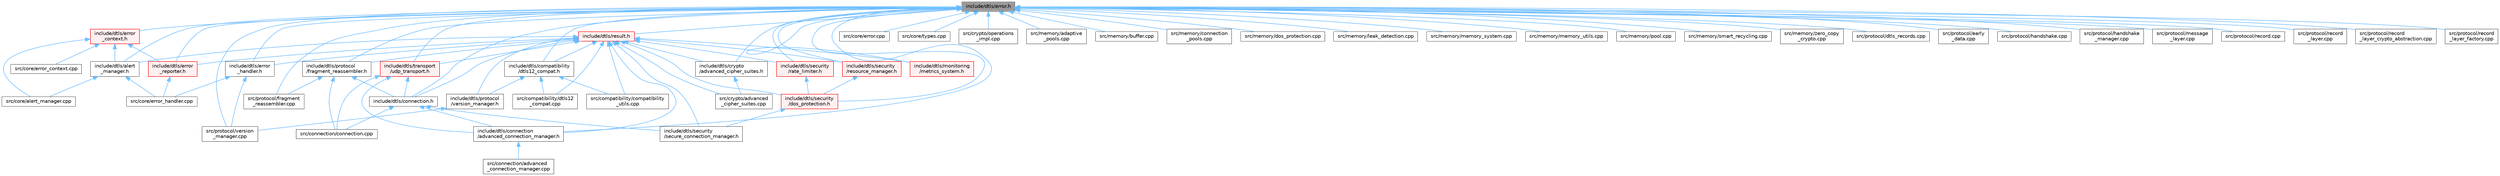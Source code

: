 digraph "include/dtls/error.h"
{
 // LATEX_PDF_SIZE
  bgcolor="transparent";
  edge [fontname=Helvetica,fontsize=10,labelfontname=Helvetica,labelfontsize=10];
  node [fontname=Helvetica,fontsize=10,shape=box,height=0.2,width=0.4];
  Node1 [id="Node000001",label="include/dtls/error.h",height=0.2,width=0.4,color="gray40", fillcolor="grey60", style="filled", fontcolor="black",tooltip=" "];
  Node1 -> Node2 [id="edge1_Node000001_Node000002",dir="back",color="steelblue1",style="solid",tooltip=" "];
  Node2 [id="Node000002",label="include/dtls/alert\l_manager.h",height=0.2,width=0.4,color="grey40", fillcolor="white", style="filled",URL="$alert__manager_8h.html",tooltip=" "];
  Node2 -> Node3 [id="edge2_Node000002_Node000003",dir="back",color="steelblue1",style="solid",tooltip=" "];
  Node3 [id="Node000003",label="src/core/alert_manager.cpp",height=0.2,width=0.4,color="grey40", fillcolor="white", style="filled",URL="$alert__manager_8cpp.html",tooltip=" "];
  Node2 -> Node4 [id="edge3_Node000002_Node000004",dir="back",color="steelblue1",style="solid",tooltip=" "];
  Node4 [id="Node000004",label="src/core/error_handler.cpp",height=0.2,width=0.4,color="grey40", fillcolor="white", style="filled",URL="$error__handler_8cpp.html",tooltip=" "];
  Node1 -> Node5 [id="edge4_Node000001_Node000005",dir="back",color="steelblue1",style="solid",tooltip=" "];
  Node5 [id="Node000005",label="include/dtls/compatibility\l/dtls12_compat.h",height=0.2,width=0.4,color="grey40", fillcolor="white", style="filled",URL="$dtls12__compat_8h.html",tooltip="DTLS 1.2 Backward Compatibility Layer."];
  Node5 -> Node6 [id="edge5_Node000005_Node000006",dir="back",color="steelblue1",style="solid",tooltip=" "];
  Node6 [id="Node000006",label="include/dtls/protocol\l/version_manager.h",height=0.2,width=0.4,color="grey40", fillcolor="white", style="filled",URL="$version__manager_8h.html",tooltip=" "];
  Node6 -> Node7 [id="edge6_Node000006_Node000007",dir="back",color="steelblue1",style="solid",tooltip=" "];
  Node7 [id="Node000007",label="src/protocol/version\l_manager.cpp",height=0.2,width=0.4,color="grey40", fillcolor="white", style="filled",URL="$version__manager_8cpp.html",tooltip=" "];
  Node5 -> Node8 [id="edge7_Node000005_Node000008",dir="back",color="steelblue1",style="solid",tooltip=" "];
  Node8 [id="Node000008",label="src/compatibility/compatibility\l_utils.cpp",height=0.2,width=0.4,color="grey40", fillcolor="white", style="filled",URL="$compatibility__utils_8cpp.html",tooltip="Minimal compatibility utilities implementation."];
  Node5 -> Node9 [id="edge8_Node000005_Node000009",dir="back",color="steelblue1",style="solid",tooltip=" "];
  Node9 [id="Node000009",label="src/compatibility/dtls12\l_compat.cpp",height=0.2,width=0.4,color="grey40", fillcolor="white", style="filled",URL="$dtls12__compat_8cpp.html",tooltip="Implementation of DTLS 1.2 Backward Compatibility Layer."];
  Node1 -> Node10 [id="edge9_Node000001_Node000010",dir="back",color="steelblue1",style="solid",tooltip=" "];
  Node10 [id="Node000010",label="include/dtls/connection.h",height=0.2,width=0.4,color="grey40", fillcolor="white", style="filled",URL="$connection_8h.html",tooltip="DTLS v1.3 Connection Management API."];
  Node10 -> Node11 [id="edge10_Node000010_Node000011",dir="back",color="steelblue1",style="solid",tooltip=" "];
  Node11 [id="Node000011",label="include/dtls/connection\l/advanced_connection_manager.h",height=0.2,width=0.4,color="grey40", fillcolor="white", style="filled",URL="$advanced__connection__manager_8h.html",tooltip="Advanced connection pooling and management for DTLS v1.3."];
  Node11 -> Node12 [id="edge11_Node000011_Node000012",dir="back",color="steelblue1",style="solid",tooltip=" "];
  Node12 [id="Node000012",label="src/connection/advanced\l_connection_manager.cpp",height=0.2,width=0.4,color="grey40", fillcolor="white", style="filled",URL="$advanced__connection__manager_8cpp.html",tooltip="Implementation of advanced connection pooling and management."];
  Node10 -> Node13 [id="edge12_Node000010_Node000013",dir="back",color="steelblue1",style="solid",tooltip=" "];
  Node13 [id="Node000013",label="include/dtls/security\l/secure_connection_manager.h",height=0.2,width=0.4,color="grey40", fillcolor="white", style="filled",URL="$secure__connection__manager_8h.html",tooltip=" "];
  Node10 -> Node14 [id="edge13_Node000010_Node000014",dir="back",color="steelblue1",style="solid",tooltip=" "];
  Node14 [id="Node000014",label="src/connection/connection.cpp",height=0.2,width=0.4,color="grey40", fillcolor="white", style="filled",URL="$connection_8cpp.html",tooltip=" "];
  Node1 -> Node11 [id="edge14_Node000001_Node000011",dir="back",color="steelblue1",style="solid",tooltip=" "];
  Node1 -> Node15 [id="edge15_Node000001_Node000015",dir="back",color="steelblue1",style="solid",tooltip=" "];
  Node15 [id="Node000015",label="include/dtls/crypto\l/advanced_cipher_suites.h",height=0.2,width=0.4,color="grey40", fillcolor="white", style="filled",URL="$advanced__cipher__suites_8h.html",tooltip="Advanced cipher suite support for DTLS v1.3."];
  Node15 -> Node16 [id="edge16_Node000015_Node000016",dir="back",color="steelblue1",style="solid",tooltip=" "];
  Node16 [id="Node000016",label="src/crypto/advanced\l_cipher_suites.cpp",height=0.2,width=0.4,color="grey40", fillcolor="white", style="filled",URL="$advanced__cipher__suites_8cpp.html",tooltip="Implementation of advanced cipher suite support for DTLS v1.3."];
  Node1 -> Node17 [id="edge17_Node000001_Node000017",dir="back",color="steelblue1",style="solid",tooltip=" "];
  Node17 [id="Node000017",label="include/dtls/error\l_context.h",height=0.2,width=0.4,color="red", fillcolor="#FFF0F0", style="filled",URL="$error__context_8h.html",tooltip=" "];
  Node17 -> Node2 [id="edge18_Node000017_Node000002",dir="back",color="steelblue1",style="solid",tooltip=" "];
  Node17 -> Node18 [id="edge19_Node000017_Node000018",dir="back",color="steelblue1",style="solid",tooltip=" "];
  Node18 [id="Node000018",label="include/dtls/error\l_reporter.h",height=0.2,width=0.4,color="red", fillcolor="#FFF0F0", style="filled",URL="$error__reporter_8h.html",tooltip=" "];
  Node18 -> Node4 [id="edge20_Node000018_Node000004",dir="back",color="steelblue1",style="solid",tooltip=" "];
  Node17 -> Node3 [id="edge21_Node000017_Node000003",dir="back",color="steelblue1",style="solid",tooltip=" "];
  Node17 -> Node20 [id="edge22_Node000017_Node000020",dir="back",color="steelblue1",style="solid",tooltip=" "];
  Node20 [id="Node000020",label="src/core/error_context.cpp",height=0.2,width=0.4,color="grey40", fillcolor="white", style="filled",URL="$error__context_8cpp.html",tooltip=" "];
  Node1 -> Node21 [id="edge23_Node000001_Node000021",dir="back",color="steelblue1",style="solid",tooltip=" "];
  Node21 [id="Node000021",label="include/dtls/error\l_handler.h",height=0.2,width=0.4,color="grey40", fillcolor="white", style="filled",URL="$error__handler_8h.html",tooltip=" "];
  Node21 -> Node4 [id="edge24_Node000021_Node000004",dir="back",color="steelblue1",style="solid",tooltip=" "];
  Node21 -> Node7 [id="edge25_Node000021_Node000007",dir="back",color="steelblue1",style="solid",tooltip=" "];
  Node1 -> Node18 [id="edge26_Node000001_Node000018",dir="back",color="steelblue1",style="solid",tooltip=" "];
  Node1 -> Node22 [id="edge27_Node000001_Node000022",dir="back",color="steelblue1",style="solid",tooltip=" "];
  Node22 [id="Node000022",label="include/dtls/monitoring\l/metrics_system.h",height=0.2,width=0.4,color="red", fillcolor="#FFF0F0", style="filled",URL="$metrics__system_8h.html",tooltip="Comprehensive metrics and monitoring system for DTLS v1.3."];
  Node1 -> Node24 [id="edge28_Node000001_Node000024",dir="back",color="steelblue1",style="solid",tooltip=" "];
  Node24 [id="Node000024",label="include/dtls/protocol\l/fragment_reassembler.h",height=0.2,width=0.4,color="grey40", fillcolor="white", style="filled",URL="$fragment__reassembler_8h.html",tooltip=" "];
  Node24 -> Node10 [id="edge29_Node000024_Node000010",dir="back",color="steelblue1",style="solid",tooltip=" "];
  Node24 -> Node14 [id="edge30_Node000024_Node000014",dir="back",color="steelblue1",style="solid",tooltip=" "];
  Node24 -> Node25 [id="edge31_Node000024_Node000025",dir="back",color="steelblue1",style="solid",tooltip=" "];
  Node25 [id="Node000025",label="src/protocol/fragment\l_reassembler.cpp",height=0.2,width=0.4,color="grey40", fillcolor="white", style="filled",URL="$fragment__reassembler_8cpp.html",tooltip=" "];
  Node1 -> Node26 [id="edge32_Node000001_Node000026",dir="back",color="steelblue1",style="solid",tooltip=" "];
  Node26 [id="Node000026",label="include/dtls/result.h",height=0.2,width=0.4,color="red", fillcolor="#FFF0F0", style="filled",URL="$result_8h.html",tooltip=" "];
  Node26 -> Node2 [id="edge33_Node000026_Node000002",dir="back",color="steelblue1",style="solid",tooltip=" "];
  Node26 -> Node5 [id="edge34_Node000026_Node000005",dir="back",color="steelblue1",style="solid",tooltip=" "];
  Node26 -> Node10 [id="edge35_Node000026_Node000010",dir="back",color="steelblue1",style="solid",tooltip=" "];
  Node26 -> Node11 [id="edge36_Node000026_Node000011",dir="back",color="steelblue1",style="solid",tooltip=" "];
  Node26 -> Node15 [id="edge37_Node000026_Node000015",dir="back",color="steelblue1",style="solid",tooltip=" "];
  Node26 -> Node21 [id="edge38_Node000026_Node000021",dir="back",color="steelblue1",style="solid",tooltip=" "];
  Node26 -> Node18 [id="edge39_Node000026_Node000018",dir="back",color="steelblue1",style="solid",tooltip=" "];
  Node26 -> Node22 [id="edge40_Node000026_Node000022",dir="back",color="steelblue1",style="solid",tooltip=" "];
  Node26 -> Node24 [id="edge41_Node000026_Node000024",dir="back",color="steelblue1",style="solid",tooltip=" "];
  Node26 -> Node6 [id="edge42_Node000026_Node000006",dir="back",color="steelblue1",style="solid",tooltip=" "];
  Node26 -> Node75 [id="edge43_Node000026_Node000075",dir="back",color="steelblue1",style="solid",tooltip=" "];
  Node75 [id="Node000075",label="include/dtls/security\l/dos_protection.h",height=0.2,width=0.4,color="red", fillcolor="#FFF0F0", style="filled",URL="$security_2dos__protection_8h.html",tooltip=" "];
  Node75 -> Node13 [id="edge44_Node000075_Node000013",dir="back",color="steelblue1",style="solid",tooltip=" "];
  Node26 -> Node100 [id="edge45_Node000026_Node000100",dir="back",color="steelblue1",style="solid",tooltip=" "];
  Node100 [id="Node000100",label="include/dtls/security\l/rate_limiter.h",height=0.2,width=0.4,color="red", fillcolor="#FFF0F0", style="filled",URL="$rate__limiter_8h.html",tooltip=" "];
  Node100 -> Node75 [id="edge46_Node000100_Node000075",dir="back",color="steelblue1",style="solid",tooltip=" "];
  Node26 -> Node102 [id="edge47_Node000026_Node000102",dir="back",color="steelblue1",style="solid",tooltip=" "];
  Node102 [id="Node000102",label="include/dtls/security\l/resource_manager.h",height=0.2,width=0.4,color="red", fillcolor="#FFF0F0", style="filled",URL="$resource__manager_8h.html",tooltip=" "];
  Node102 -> Node75 [id="edge48_Node000102_Node000075",dir="back",color="steelblue1",style="solid",tooltip=" "];
  Node26 -> Node13 [id="edge49_Node000026_Node000013",dir="back",color="steelblue1",style="solid",tooltip=" "];
  Node26 -> Node96 [id="edge50_Node000026_Node000096",dir="back",color="steelblue1",style="solid",tooltip=" "];
  Node96 [id="Node000096",label="include/dtls/transport\l/udp_transport.h",height=0.2,width=0.4,color="red", fillcolor="#FFF0F0", style="filled",URL="$udp__transport_8h.html",tooltip=" "];
  Node96 -> Node10 [id="edge51_Node000096_Node000010",dir="back",color="steelblue1",style="solid",tooltip=" "];
  Node96 -> Node11 [id="edge52_Node000096_Node000011",dir="back",color="steelblue1",style="solid",tooltip=" "];
  Node96 -> Node14 [id="edge53_Node000096_Node000014",dir="back",color="steelblue1",style="solid",tooltip=" "];
  Node26 -> Node8 [id="edge54_Node000026_Node000008",dir="back",color="steelblue1",style="solid",tooltip=" "];
  Node26 -> Node9 [id="edge55_Node000026_Node000009",dir="back",color="steelblue1",style="solid",tooltip=" "];
  Node26 -> Node16 [id="edge56_Node000026_Node000016",dir="back",color="steelblue1",style="solid",tooltip=" "];
  Node1 -> Node75 [id="edge57_Node000001_Node000075",dir="back",color="steelblue1",style="solid",tooltip=" "];
  Node1 -> Node100 [id="edge58_Node000001_Node000100",dir="back",color="steelblue1",style="solid",tooltip=" "];
  Node1 -> Node102 [id="edge59_Node000001_Node000102",dir="back",color="steelblue1",style="solid",tooltip=" "];
  Node1 -> Node96 [id="edge60_Node000001_Node000096",dir="back",color="steelblue1",style="solid",tooltip=" "];
  Node1 -> Node105 [id="edge61_Node000001_Node000105",dir="back",color="steelblue1",style="solid",tooltip=" "];
  Node105 [id="Node000105",label="src/core/error.cpp",height=0.2,width=0.4,color="grey40", fillcolor="white", style="filled",URL="$error_8cpp.html",tooltip=" "];
  Node1 -> Node106 [id="edge62_Node000001_Node000106",dir="back",color="steelblue1",style="solid",tooltip=" "];
  Node106 [id="Node000106",label="src/core/types.cpp",height=0.2,width=0.4,color="grey40", fillcolor="white", style="filled",URL="$types_8cpp.html",tooltip=" "];
  Node1 -> Node44 [id="edge63_Node000001_Node000044",dir="back",color="steelblue1",style="solid",tooltip=" "];
  Node44 [id="Node000044",label="src/crypto/operations\l_impl.cpp",height=0.2,width=0.4,color="grey40", fillcolor="white", style="filled",URL="$operations__impl_8cpp.html",tooltip=" "];
  Node1 -> Node71 [id="edge64_Node000001_Node000071",dir="back",color="steelblue1",style="solid",tooltip=" "];
  Node71 [id="Node000071",label="src/memory/adaptive\l_pools.cpp",height=0.2,width=0.4,color="grey40", fillcolor="white", style="filled",URL="$adaptive__pools_8cpp.html",tooltip=" "];
  Node1 -> Node97 [id="edge65_Node000001_Node000097",dir="back",color="steelblue1",style="solid",tooltip=" "];
  Node97 [id="Node000097",label="src/memory/buffer.cpp",height=0.2,width=0.4,color="grey40", fillcolor="white", style="filled",URL="$buffer_8cpp.html",tooltip=" "];
  Node1 -> Node70 [id="edge66_Node000001_Node000070",dir="back",color="steelblue1",style="solid",tooltip=" "];
  Node70 [id="Node000070",label="src/memory/connection\l_pools.cpp",height=0.2,width=0.4,color="grey40", fillcolor="white", style="filled",URL="$connection__pools_8cpp.html",tooltip=" "];
  Node1 -> Node69 [id="edge67_Node000001_Node000069",dir="back",color="steelblue1",style="solid",tooltip=" "];
  Node69 [id="Node000069",label="src/memory/dos_protection.cpp",height=0.2,width=0.4,color="grey40", fillcolor="white", style="filled",URL="$memory_2dos__protection_8cpp.html",tooltip=" "];
  Node1 -> Node99 [id="edge68_Node000001_Node000099",dir="back",color="steelblue1",style="solid",tooltip=" "];
  Node99 [id="Node000099",label="src/memory/leak_detection.cpp",height=0.2,width=0.4,color="grey40", fillcolor="white", style="filled",URL="$leak__detection_8cpp.html",tooltip=" "];
  Node1 -> Node88 [id="edge69_Node000001_Node000088",dir="back",color="steelblue1",style="solid",tooltip=" "];
  Node88 [id="Node000088",label="src/memory/memory_system.cpp",height=0.2,width=0.4,color="grey40", fillcolor="white", style="filled",URL="$memory__system_8cpp.html",tooltip=" "];
  Node1 -> Node90 [id="edge70_Node000001_Node000090",dir="back",color="steelblue1",style="solid",tooltip=" "];
  Node90 [id="Node000090",label="src/memory/memory_utils.cpp",height=0.2,width=0.4,color="grey40", fillcolor="white", style="filled",URL="$memory__utils_8cpp.html",tooltip=" "];
  Node1 -> Node94 [id="edge71_Node000001_Node000094",dir="back",color="steelblue1",style="solid",tooltip=" "];
  Node94 [id="Node000094",label="src/memory/pool.cpp",height=0.2,width=0.4,color="grey40", fillcolor="white", style="filled",URL="$pool_8cpp.html",tooltip=" "];
  Node1 -> Node93 [id="edge72_Node000001_Node000093",dir="back",color="steelblue1",style="solid",tooltip=" "];
  Node93 [id="Node000093",label="src/memory/smart_recycling.cpp",height=0.2,width=0.4,color="grey40", fillcolor="white", style="filled",URL="$smart__recycling_8cpp.html",tooltip=" "];
  Node1 -> Node64 [id="edge73_Node000001_Node000064",dir="back",color="steelblue1",style="solid",tooltip=" "];
  Node64 [id="Node000064",label="src/memory/zero_copy\l_crypto.cpp",height=0.2,width=0.4,color="grey40", fillcolor="white", style="filled",URL="$zero__copy__crypto_8cpp.html",tooltip=" "];
  Node1 -> Node78 [id="edge74_Node000001_Node000078",dir="back",color="steelblue1",style="solid",tooltip=" "];
  Node78 [id="Node000078",label="src/protocol/dtls_records.cpp",height=0.2,width=0.4,color="grey40", fillcolor="white", style="filled",URL="$dtls__records_8cpp.html",tooltip=" "];
  Node1 -> Node45 [id="edge75_Node000001_Node000045",dir="back",color="steelblue1",style="solid",tooltip=" "];
  Node45 [id="Node000045",label="src/protocol/early\l_data.cpp",height=0.2,width=0.4,color="grey40", fillcolor="white", style="filled",URL="$early__data_8cpp.html",tooltip=" "];
  Node1 -> Node25 [id="edge76_Node000001_Node000025",dir="back",color="steelblue1",style="solid",tooltip=" "];
  Node1 -> Node85 [id="edge77_Node000001_Node000085",dir="back",color="steelblue1",style="solid",tooltip=" "];
  Node85 [id="Node000085",label="src/protocol/handshake.cpp",height=0.2,width=0.4,color="grey40", fillcolor="white", style="filled",URL="$handshake_8cpp.html",tooltip=" "];
  Node1 -> Node84 [id="edge78_Node000001_Node000084",dir="back",color="steelblue1",style="solid",tooltip=" "];
  Node84 [id="Node000084",label="src/protocol/handshake\l_manager.cpp",height=0.2,width=0.4,color="grey40", fillcolor="white", style="filled",URL="$handshake__manager_8cpp.html",tooltip=" "];
  Node1 -> Node31 [id="edge79_Node000001_Node000031",dir="back",color="steelblue1",style="solid",tooltip=" "];
  Node31 [id="Node000031",label="src/protocol/message\l_layer.cpp",height=0.2,width=0.4,color="grey40", fillcolor="white", style="filled",URL="$message__layer_8cpp.html",tooltip=" "];
  Node1 -> Node87 [id="edge80_Node000001_Node000087",dir="back",color="steelblue1",style="solid",tooltip=" "];
  Node87 [id="Node000087",label="src/protocol/record.cpp",height=0.2,width=0.4,color="grey40", fillcolor="white", style="filled",URL="$record_8cpp.html",tooltip=" "];
  Node1 -> Node34 [id="edge81_Node000001_Node000034",dir="back",color="steelblue1",style="solid",tooltip=" "];
  Node34 [id="Node000034",label="src/protocol/record\l_layer.cpp",height=0.2,width=0.4,color="grey40", fillcolor="white", style="filled",URL="$record__layer_8cpp.html",tooltip=" "];
  Node1 -> Node39 [id="edge82_Node000001_Node000039",dir="back",color="steelblue1",style="solid",tooltip=" "];
  Node39 [id="Node000039",label="src/protocol/record\l_layer_crypto_abstraction.cpp",height=0.2,width=0.4,color="grey40", fillcolor="white", style="filled",URL="$record__layer__crypto__abstraction_8cpp.html",tooltip=" "];
  Node1 -> Node33 [id="edge83_Node000001_Node000033",dir="back",color="steelblue1",style="solid",tooltip=" "];
  Node33 [id="Node000033",label="src/protocol/record\l_layer_factory.cpp",height=0.2,width=0.4,color="grey40", fillcolor="white", style="filled",URL="$record__layer__factory_8cpp.html",tooltip=" "];
  Node1 -> Node7 [id="edge84_Node000001_Node000007",dir="back",color="steelblue1",style="solid",tooltip=" "];
}
